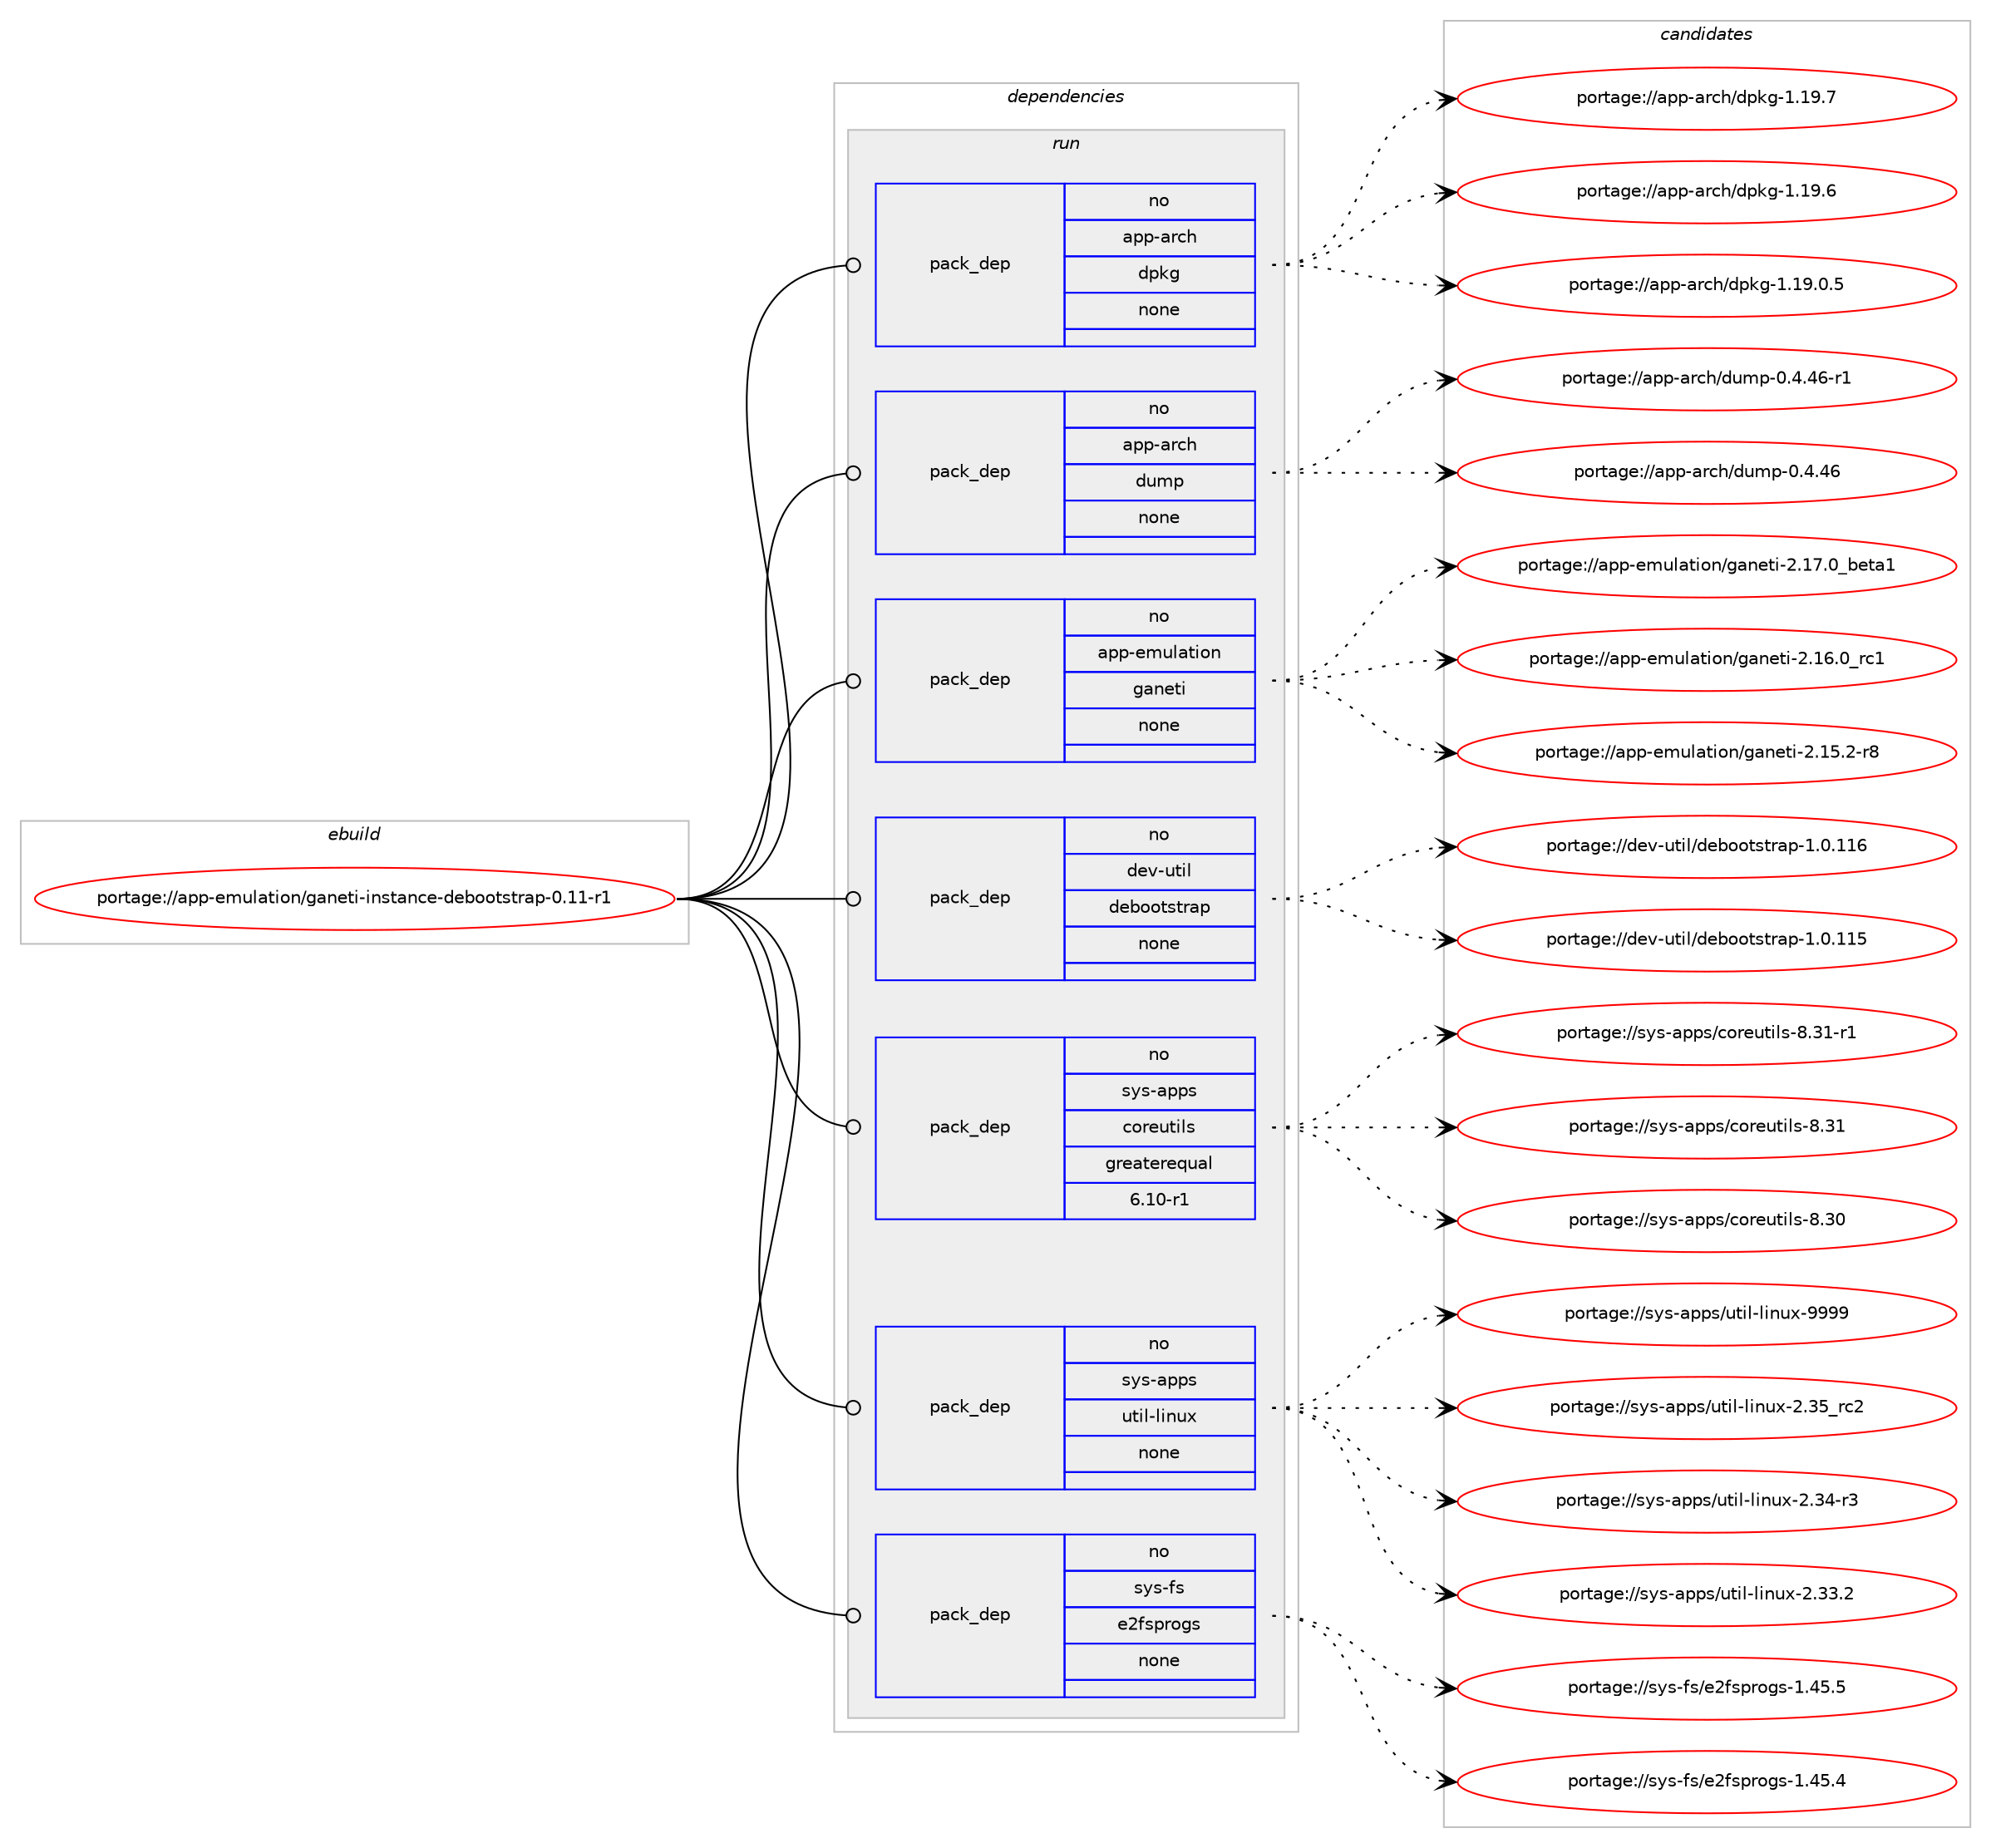 digraph prolog {

# *************
# Graph options
# *************

newrank=true;
concentrate=true;
compound=true;
graph [rankdir=LR,fontname=Helvetica,fontsize=10,ranksep=1.5];#, ranksep=2.5, nodesep=0.2];
edge  [arrowhead=vee];
node  [fontname=Helvetica,fontsize=10];

# **********
# The ebuild
# **********

subgraph cluster_leftcol {
color=gray;
label=<<i>ebuild</i>>;
id [label="portage://app-emulation/ganeti-instance-debootstrap-0.11-r1", color=red, width=4, href="../app-emulation/ganeti-instance-debootstrap-0.11-r1.svg"];
}

# ****************
# The dependencies
# ****************

subgraph cluster_midcol {
color=gray;
label=<<i>dependencies</i>>;
subgraph cluster_compile {
fillcolor="#eeeeee";
style=filled;
label=<<i>compile</i>>;
}
subgraph cluster_compileandrun {
fillcolor="#eeeeee";
style=filled;
label=<<i>compile and run</i>>;
}
subgraph cluster_run {
fillcolor="#eeeeee";
style=filled;
label=<<i>run</i>>;
subgraph pack473140 {
dependency629950 [label=<<TABLE BORDER="0" CELLBORDER="1" CELLSPACING="0" CELLPADDING="4" WIDTH="220"><TR><TD ROWSPAN="6" CELLPADDING="30">pack_dep</TD></TR><TR><TD WIDTH="110">no</TD></TR><TR><TD>app-arch</TD></TR><TR><TD>dpkg</TD></TR><TR><TD>none</TD></TR><TR><TD></TD></TR></TABLE>>, shape=none, color=blue];
}
id:e -> dependency629950:w [weight=20,style="solid",arrowhead="odot"];
subgraph pack473141 {
dependency629951 [label=<<TABLE BORDER="0" CELLBORDER="1" CELLSPACING="0" CELLPADDING="4" WIDTH="220"><TR><TD ROWSPAN="6" CELLPADDING="30">pack_dep</TD></TR><TR><TD WIDTH="110">no</TD></TR><TR><TD>app-arch</TD></TR><TR><TD>dump</TD></TR><TR><TD>none</TD></TR><TR><TD></TD></TR></TABLE>>, shape=none, color=blue];
}
id:e -> dependency629951:w [weight=20,style="solid",arrowhead="odot"];
subgraph pack473142 {
dependency629952 [label=<<TABLE BORDER="0" CELLBORDER="1" CELLSPACING="0" CELLPADDING="4" WIDTH="220"><TR><TD ROWSPAN="6" CELLPADDING="30">pack_dep</TD></TR><TR><TD WIDTH="110">no</TD></TR><TR><TD>app-emulation</TD></TR><TR><TD>ganeti</TD></TR><TR><TD>none</TD></TR><TR><TD></TD></TR></TABLE>>, shape=none, color=blue];
}
id:e -> dependency629952:w [weight=20,style="solid",arrowhead="odot"];
subgraph pack473143 {
dependency629953 [label=<<TABLE BORDER="0" CELLBORDER="1" CELLSPACING="0" CELLPADDING="4" WIDTH="220"><TR><TD ROWSPAN="6" CELLPADDING="30">pack_dep</TD></TR><TR><TD WIDTH="110">no</TD></TR><TR><TD>dev-util</TD></TR><TR><TD>debootstrap</TD></TR><TR><TD>none</TD></TR><TR><TD></TD></TR></TABLE>>, shape=none, color=blue];
}
id:e -> dependency629953:w [weight=20,style="solid",arrowhead="odot"];
subgraph pack473144 {
dependency629954 [label=<<TABLE BORDER="0" CELLBORDER="1" CELLSPACING="0" CELLPADDING="4" WIDTH="220"><TR><TD ROWSPAN="6" CELLPADDING="30">pack_dep</TD></TR><TR><TD WIDTH="110">no</TD></TR><TR><TD>sys-apps</TD></TR><TR><TD>coreutils</TD></TR><TR><TD>greaterequal</TD></TR><TR><TD>6.10-r1</TD></TR></TABLE>>, shape=none, color=blue];
}
id:e -> dependency629954:w [weight=20,style="solid",arrowhead="odot"];
subgraph pack473145 {
dependency629955 [label=<<TABLE BORDER="0" CELLBORDER="1" CELLSPACING="0" CELLPADDING="4" WIDTH="220"><TR><TD ROWSPAN="6" CELLPADDING="30">pack_dep</TD></TR><TR><TD WIDTH="110">no</TD></TR><TR><TD>sys-apps</TD></TR><TR><TD>util-linux</TD></TR><TR><TD>none</TD></TR><TR><TD></TD></TR></TABLE>>, shape=none, color=blue];
}
id:e -> dependency629955:w [weight=20,style="solid",arrowhead="odot"];
subgraph pack473146 {
dependency629956 [label=<<TABLE BORDER="0" CELLBORDER="1" CELLSPACING="0" CELLPADDING="4" WIDTH="220"><TR><TD ROWSPAN="6" CELLPADDING="30">pack_dep</TD></TR><TR><TD WIDTH="110">no</TD></TR><TR><TD>sys-fs</TD></TR><TR><TD>e2fsprogs</TD></TR><TR><TD>none</TD></TR><TR><TD></TD></TR></TABLE>>, shape=none, color=blue];
}
id:e -> dependency629956:w [weight=20,style="solid",arrowhead="odot"];
}
}

# **************
# The candidates
# **************

subgraph cluster_choices {
rank=same;
color=gray;
label=<<i>candidates</i>>;

subgraph choice473140 {
color=black;
nodesep=1;
choice971121124597114991044710011210710345494649574655 [label="portage://app-arch/dpkg-1.19.7", color=red, width=4,href="../app-arch/dpkg-1.19.7.svg"];
choice971121124597114991044710011210710345494649574654 [label="portage://app-arch/dpkg-1.19.6", color=red, width=4,href="../app-arch/dpkg-1.19.6.svg"];
choice9711211245971149910447100112107103454946495746484653 [label="portage://app-arch/dpkg-1.19.0.5", color=red, width=4,href="../app-arch/dpkg-1.19.0.5.svg"];
dependency629950:e -> choice971121124597114991044710011210710345494649574655:w [style=dotted,weight="100"];
dependency629950:e -> choice971121124597114991044710011210710345494649574654:w [style=dotted,weight="100"];
dependency629950:e -> choice9711211245971149910447100112107103454946495746484653:w [style=dotted,weight="100"];
}
subgraph choice473141 {
color=black;
nodesep=1;
choice9711211245971149910447100117109112454846524652544511449 [label="portage://app-arch/dump-0.4.46-r1", color=red, width=4,href="../app-arch/dump-0.4.46-r1.svg"];
choice971121124597114991044710011710911245484652465254 [label="portage://app-arch/dump-0.4.46", color=red, width=4,href="../app-arch/dump-0.4.46.svg"];
dependency629951:e -> choice9711211245971149910447100117109112454846524652544511449:w [style=dotted,weight="100"];
dependency629951:e -> choice971121124597114991044710011710911245484652465254:w [style=dotted,weight="100"];
}
subgraph choice473142 {
color=black;
nodesep=1;
choice97112112451011091171089711610511111047103971101011161054550464955464895981011169749 [label="portage://app-emulation/ganeti-2.17.0_beta1", color=red, width=4,href="../app-emulation/ganeti-2.17.0_beta1.svg"];
choice971121124510110911710897116105111110471039711010111610545504649544648951149949 [label="portage://app-emulation/ganeti-2.16.0_rc1", color=red, width=4,href="../app-emulation/ganeti-2.16.0_rc1.svg"];
choice9711211245101109117108971161051111104710397110101116105455046495346504511456 [label="portage://app-emulation/ganeti-2.15.2-r8", color=red, width=4,href="../app-emulation/ganeti-2.15.2-r8.svg"];
dependency629952:e -> choice97112112451011091171089711610511111047103971101011161054550464955464895981011169749:w [style=dotted,weight="100"];
dependency629952:e -> choice971121124510110911710897116105111110471039711010111610545504649544648951149949:w [style=dotted,weight="100"];
dependency629952:e -> choice9711211245101109117108971161051111104710397110101116105455046495346504511456:w [style=dotted,weight="100"];
}
subgraph choice473143 {
color=black;
nodesep=1;
choice100101118451171161051084710010198111111116115116114971124549464846494954 [label="portage://dev-util/debootstrap-1.0.116", color=red, width=4,href="../dev-util/debootstrap-1.0.116.svg"];
choice100101118451171161051084710010198111111116115116114971124549464846494953 [label="portage://dev-util/debootstrap-1.0.115", color=red, width=4,href="../dev-util/debootstrap-1.0.115.svg"];
dependency629953:e -> choice100101118451171161051084710010198111111116115116114971124549464846494954:w [style=dotted,weight="100"];
dependency629953:e -> choice100101118451171161051084710010198111111116115116114971124549464846494953:w [style=dotted,weight="100"];
}
subgraph choice473144 {
color=black;
nodesep=1;
choice1151211154597112112115479911111410111711610510811545564651494511449 [label="portage://sys-apps/coreutils-8.31-r1", color=red, width=4,href="../sys-apps/coreutils-8.31-r1.svg"];
choice115121115459711211211547991111141011171161051081154556465149 [label="portage://sys-apps/coreutils-8.31", color=red, width=4,href="../sys-apps/coreutils-8.31.svg"];
choice115121115459711211211547991111141011171161051081154556465148 [label="portage://sys-apps/coreutils-8.30", color=red, width=4,href="../sys-apps/coreutils-8.30.svg"];
dependency629954:e -> choice1151211154597112112115479911111410111711610510811545564651494511449:w [style=dotted,weight="100"];
dependency629954:e -> choice115121115459711211211547991111141011171161051081154556465149:w [style=dotted,weight="100"];
dependency629954:e -> choice115121115459711211211547991111141011171161051081154556465148:w [style=dotted,weight="100"];
}
subgraph choice473145 {
color=black;
nodesep=1;
choice115121115459711211211547117116105108451081051101171204557575757 [label="portage://sys-apps/util-linux-9999", color=red, width=4,href="../sys-apps/util-linux-9999.svg"];
choice115121115459711211211547117116105108451081051101171204550465153951149950 [label="portage://sys-apps/util-linux-2.35_rc2", color=red, width=4,href="../sys-apps/util-linux-2.35_rc2.svg"];
choice1151211154597112112115471171161051084510810511011712045504651524511451 [label="portage://sys-apps/util-linux-2.34-r3", color=red, width=4,href="../sys-apps/util-linux-2.34-r3.svg"];
choice1151211154597112112115471171161051084510810511011712045504651514650 [label="portage://sys-apps/util-linux-2.33.2", color=red, width=4,href="../sys-apps/util-linux-2.33.2.svg"];
dependency629955:e -> choice115121115459711211211547117116105108451081051101171204557575757:w [style=dotted,weight="100"];
dependency629955:e -> choice115121115459711211211547117116105108451081051101171204550465153951149950:w [style=dotted,weight="100"];
dependency629955:e -> choice1151211154597112112115471171161051084510810511011712045504651524511451:w [style=dotted,weight="100"];
dependency629955:e -> choice1151211154597112112115471171161051084510810511011712045504651514650:w [style=dotted,weight="100"];
}
subgraph choice473146 {
color=black;
nodesep=1;
choice11512111545102115471015010211511211411110311545494652534653 [label="portage://sys-fs/e2fsprogs-1.45.5", color=red, width=4,href="../sys-fs/e2fsprogs-1.45.5.svg"];
choice11512111545102115471015010211511211411110311545494652534652 [label="portage://sys-fs/e2fsprogs-1.45.4", color=red, width=4,href="../sys-fs/e2fsprogs-1.45.4.svg"];
dependency629956:e -> choice11512111545102115471015010211511211411110311545494652534653:w [style=dotted,weight="100"];
dependency629956:e -> choice11512111545102115471015010211511211411110311545494652534652:w [style=dotted,weight="100"];
}
}

}
